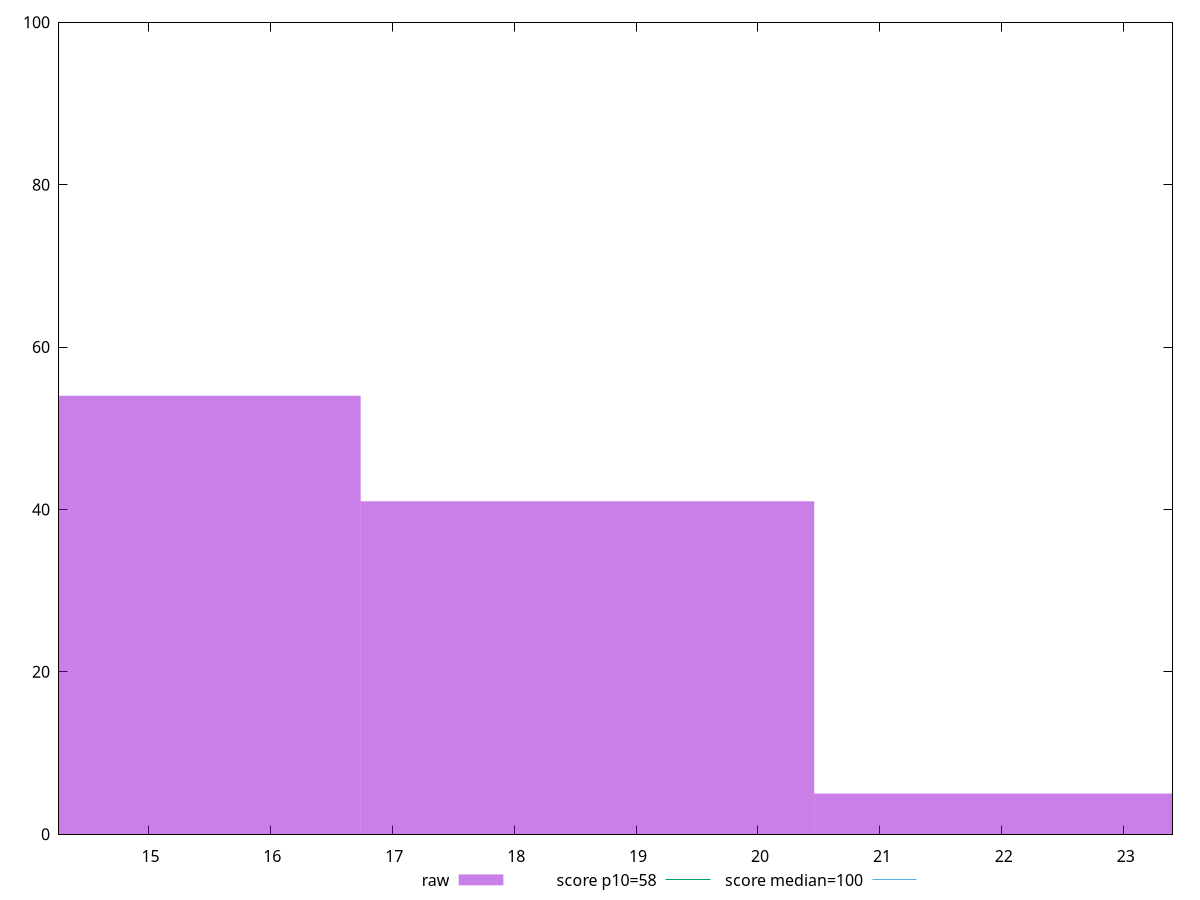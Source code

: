 reset

$raw <<EOF
22.321500150200784 5
14.881000100133857 54
18.601250125167322 41
EOF

set key outside below
set boxwidth 3.7202500250334642
set xrange [14.266666666666666:23.400000000000002]
set yrange [0:100]
set trange [0:100]
set style fill transparent solid 0.5 noborder

set parametric
set terminal svg size 640, 490 enhanced background rgb 'white'
set output "reports/report_00032_2021-02-25T10-28-15.087Z/estimated-input-latency/samples/astro/raw/histogram.svg"

plot $raw title "raw" with boxes, \
     58,t title "score p10=58", \
     100,t title "score median=100"

reset
